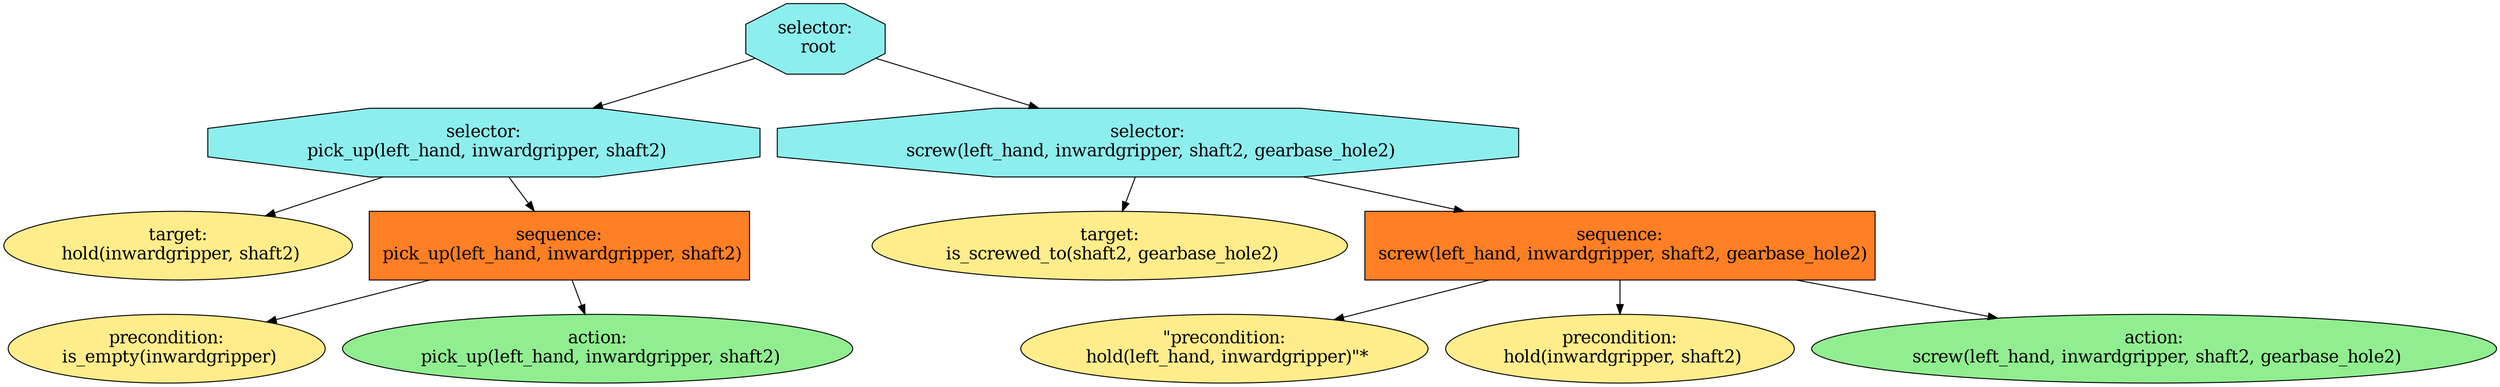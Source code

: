 digraph pastafarianism {
ordering=out;
graph [fontname="times-roman"];
node [fontname="times-roman"];
edge [fontname="times-roman"];
"selector:
 root" [fillcolor=darkslategray2, fontcolor=black, fontsize=18, label="selector:
 root", shape=octagon, style=filled];
"selector:
 pick_up(left_hand, inwardgripper, shaft2)" [fillcolor=darkslategray2, fontcolor=black, fontsize=18, height=1.0, label="selector:
 pick_up(left_hand, inwardgripper, shaft2)", shape=octagon, style=filled];
"selector:
 root" -> "selector:
 pick_up(left_hand, inwardgripper, shaft2)";
"target:
 hold(inwardgripper, shaft2)" [fillcolor=lightgoldenrod1, fontcolor=black, fontsize=18, height=1.0, label="target:
 hold(inwardgripper, shaft2)", shape=ellipse, style=filled];
"selector:
 pick_up(left_hand, inwardgripper, shaft2)" -> "target:
 hold(inwardgripper, shaft2)";
"sequence:
 pick_up(left_hand, inwardgripper, shaft2)" [fillcolor=chocolate1, fontcolor=black, fontsize=18, height=1.0, label="sequence:
 pick_up(left_hand, inwardgripper, shaft2)", shape=box, style=filled];
"selector:
 pick_up(left_hand, inwardgripper, shaft2)" -> "sequence:
 pick_up(left_hand, inwardgripper, shaft2)";
"precondition:
 is_empty(inwardgripper)" [fillcolor=lightgoldenrod1, fontcolor=black, fontsize=18, height=1.0, label="precondition:
 is_empty(inwardgripper)", shape=ellipse, style=filled];
"sequence:
 pick_up(left_hand, inwardgripper, shaft2)" -> "precondition:
 is_empty(inwardgripper)";
"action:
 pick_up(left_hand, inwardgripper, shaft2)" [fillcolor=lightgreen, fontcolor=black, fontsize=18, height=1.0, label="action:
 pick_up(left_hand, inwardgripper, shaft2)", shape=ellipse, style=filled];
"sequence:
 pick_up(left_hand, inwardgripper, shaft2)" -> "action:
 pick_up(left_hand, inwardgripper, shaft2)";
"selector:
 screw(left_hand, inwardgripper, shaft2, gearbase_hole2)" [fillcolor=darkslategray2, fontcolor=black, fontsize=18, height=1.0, label="selector:
 screw(left_hand, inwardgripper, shaft2, gearbase_hole2)", shape=octagon, style=filled];
"selector:
 root" -> "selector:
 screw(left_hand, inwardgripper, shaft2, gearbase_hole2)";
"target:
 is_screwed_to(shaft2, gearbase_hole2)" [fillcolor=lightgoldenrod1, fontcolor=black, fontsize=18, height=1.0, label="target:
 is_screwed_to(shaft2, gearbase_hole2)", shape=ellipse, style=filled];
"selector:
 screw(left_hand, inwardgripper, shaft2, gearbase_hole2)" -> "target:
 is_screwed_to(shaft2, gearbase_hole2)";
"sequence:
 screw(left_hand, inwardgripper, shaft2, gearbase_hole2)" [fillcolor=chocolate1, fontcolor=black, fontsize=18, height=1.0, label="sequence:
 screw(left_hand, inwardgripper, shaft2, gearbase_hole2)", shape=box, style=filled];
"selector:
 screw(left_hand, inwardgripper, shaft2, gearbase_hole2)" -> "sequence:
 screw(left_hand, inwardgripper, shaft2, gearbase_hole2)";
"\"precondition:\n hold(left_hand, inwardgripper)\"*" [fillcolor=lightgoldenrod1, fontcolor=black, fontsize=18, height=1.0, label="\"precondition:\n hold(left_hand, inwardgripper)\"*", shape=ellipse, style=filled];
"sequence:
 screw(left_hand, inwardgripper, shaft2, gearbase_hole2)" -> "\"precondition:\n hold(left_hand, inwardgripper)\"*";
"precondition:
 hold(inwardgripper, shaft2)" [fillcolor=lightgoldenrod1, fontcolor=black, fontsize=18, height=1.0, label="precondition:
 hold(inwardgripper, shaft2)", shape=ellipse, style=filled];
"sequence:
 screw(left_hand, inwardgripper, shaft2, gearbase_hole2)" -> "precondition:
 hold(inwardgripper, shaft2)";
"action:
 screw(left_hand, inwardgripper, shaft2, gearbase_hole2)" [fillcolor=lightgreen, fontcolor=black, fontsize=18, height=1.0, label="action:
 screw(left_hand, inwardgripper, shaft2, gearbase_hole2)", shape=ellipse, style=filled];
"sequence:
 screw(left_hand, inwardgripper, shaft2, gearbase_hole2)" -> "action:
 screw(left_hand, inwardgripper, shaft2, gearbase_hole2)";
}
